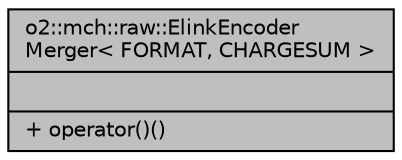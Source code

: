 digraph "o2::mch::raw::ElinkEncoderMerger&lt; FORMAT, CHARGESUM &gt;"
{
 // INTERACTIVE_SVG=YES
  bgcolor="transparent";
  edge [fontname="Helvetica",fontsize="10",labelfontname="Helvetica",labelfontsize="10"];
  node [fontname="Helvetica",fontsize="10",shape=record];
  Node1 [label="{o2::mch::raw::ElinkEncoder\lMerger\< FORMAT, CHARGESUM \>\n||+ operator()()\l}",height=0.2,width=0.4,color="black", fillcolor="grey75", style="filled", fontcolor="black"];
}
